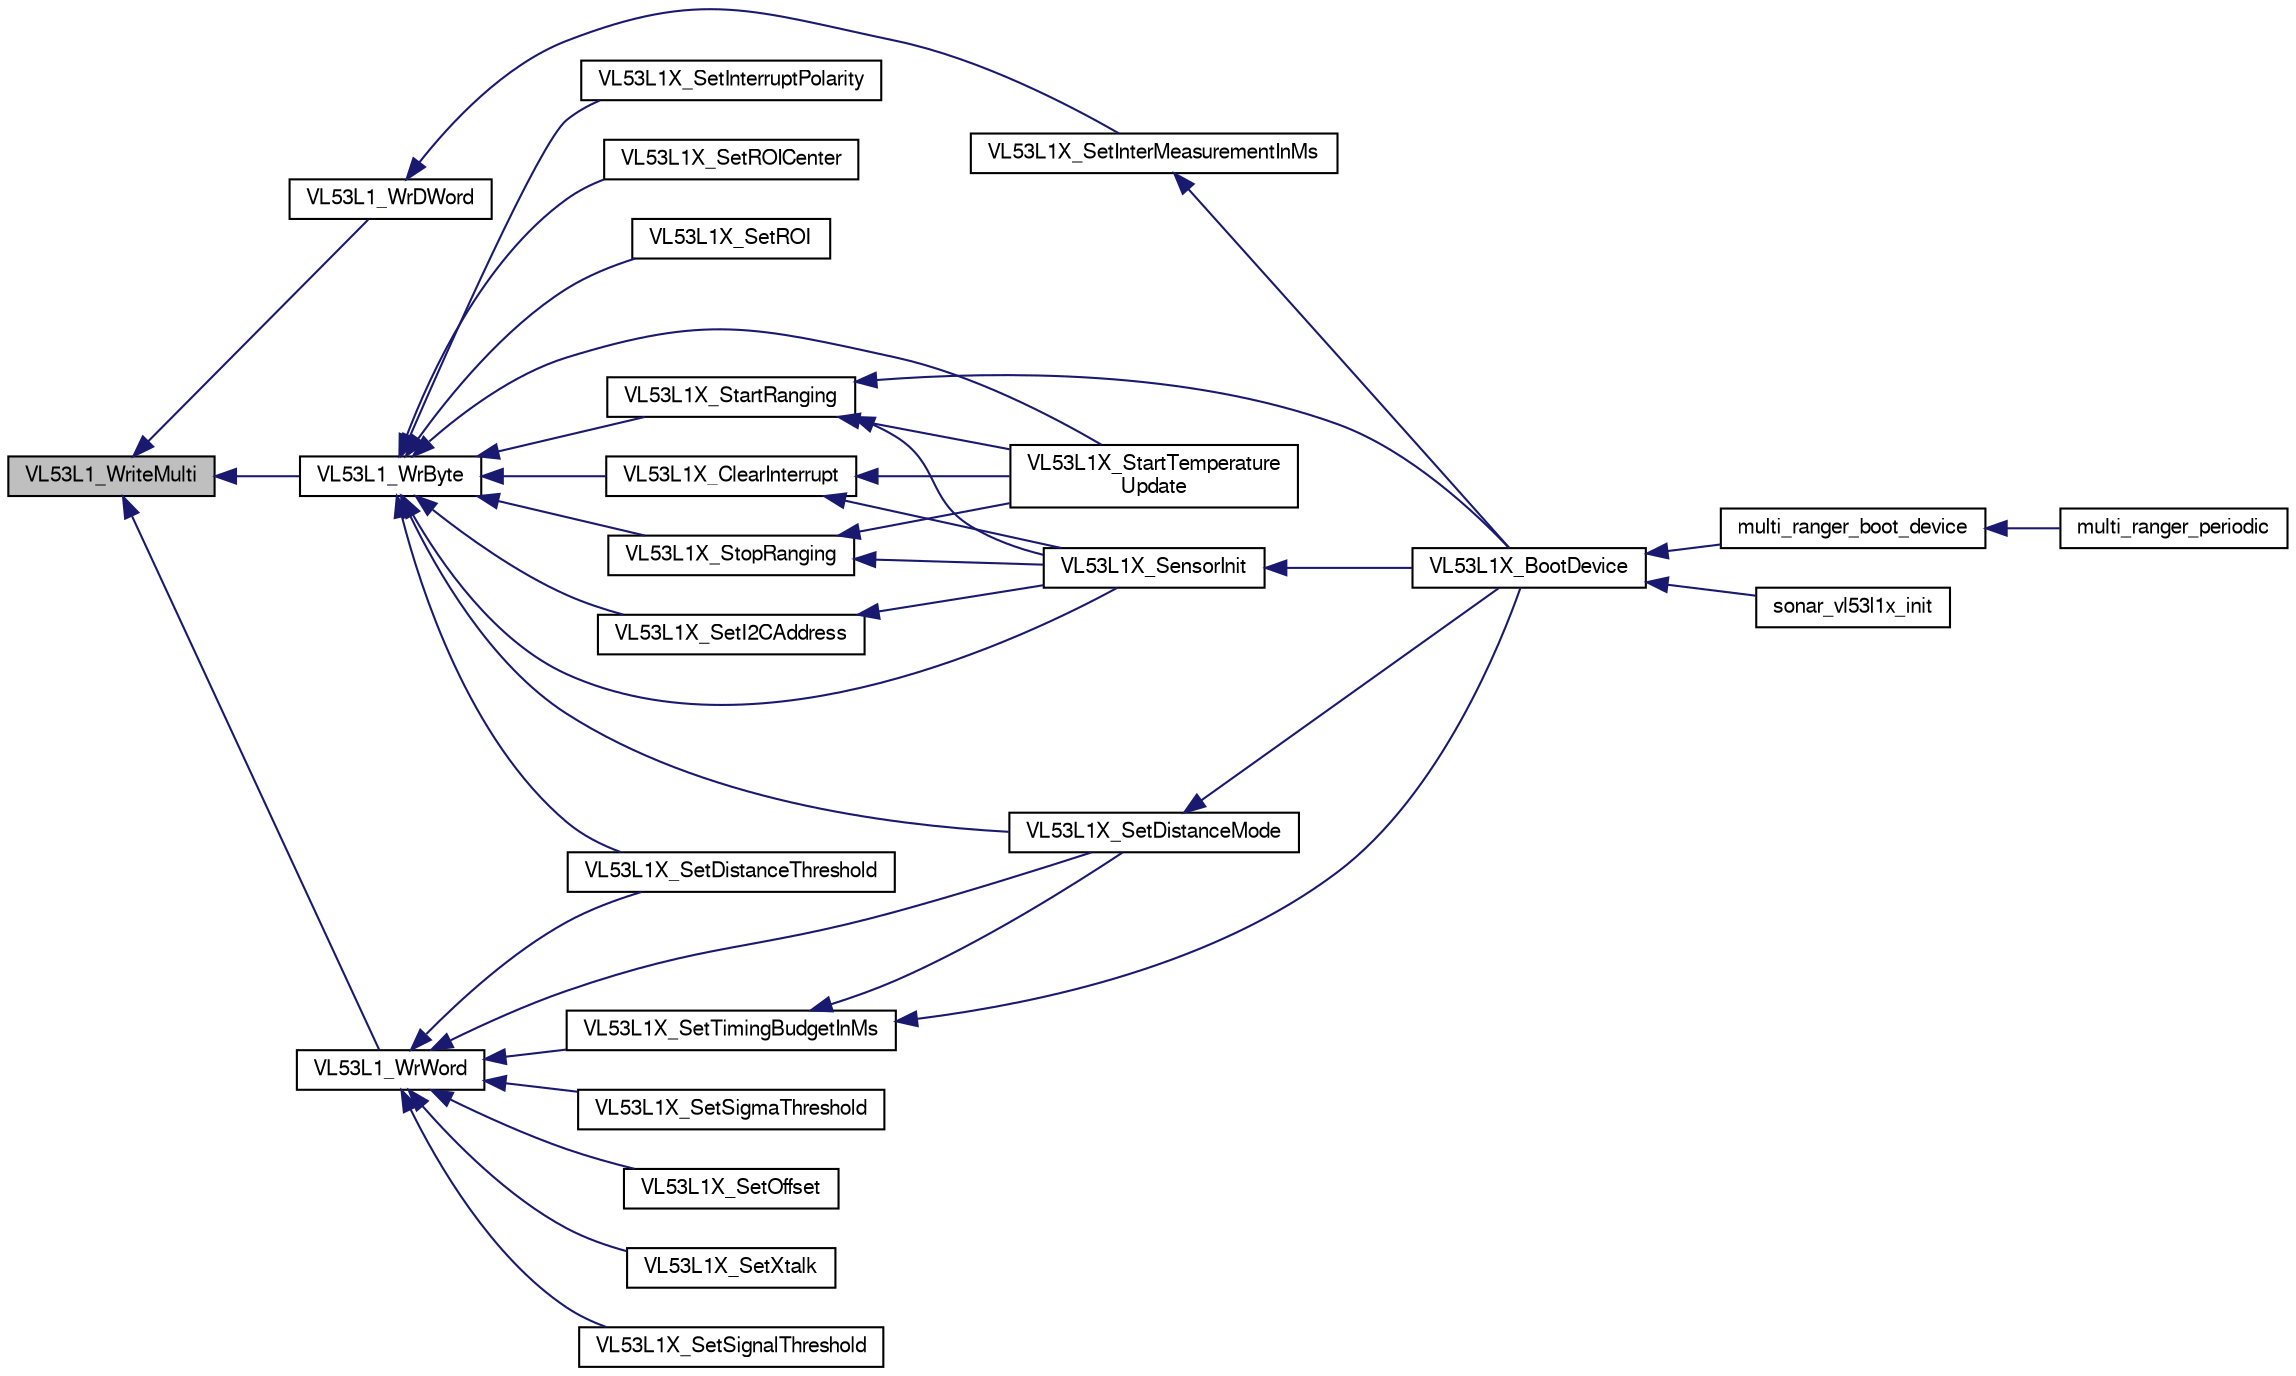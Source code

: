 digraph "VL53L1_WriteMulti"
{
  edge [fontname="FreeSans",fontsize="10",labelfontname="FreeSans",labelfontsize="10"];
  node [fontname="FreeSans",fontsize="10",shape=record];
  rankdir="LR";
  Node1 [label="VL53L1_WriteMulti",height=0.2,width=0.4,color="black", fillcolor="grey75", style="filled", fontcolor="black"];
  Node1 -> Node2 [dir="back",color="midnightblue",fontsize="10",style="solid",fontname="FreeSans"];
  Node2 [label="VL53L1_WrByte",height=0.2,width=0.4,color="black", fillcolor="white", style="filled",URL="$vl53l1__platform_8h.html#a6294ff6202e132dbf802617ba71ec5f8",tooltip="VL53L1_WrByte() definition. "];
  Node2 -> Node3 [dir="back",color="midnightblue",fontsize="10",style="solid",fontname="FreeSans"];
  Node3 [label="VL53L1X_SetI2CAddress",height=0.2,width=0.4,color="black", fillcolor="white", style="filled",URL="$vl53l1x__api_8h.html#a22490fbe5f4d08c51b1b420c3fd38341",tooltip="This function sets the sensor I2C address used in case multiple devices application, default address 0x52. "];
  Node3 -> Node4 [dir="back",color="midnightblue",fontsize="10",style="solid",fontname="FreeSans"];
  Node4 [label="VL53L1X_SensorInit",height=0.2,width=0.4,color="black", fillcolor="white", style="filled",URL="$vl53l1x__api_8h.html#a09f0e0407aa544559216b42f6745d5fa",tooltip="This function loads the 135 bytes default values to initialize the sensor. "];
  Node4 -> Node5 [dir="back",color="midnightblue",fontsize="10",style="solid",fontname="FreeSans"];
  Node5 [label="VL53L1X_BootDevice",height=0.2,width=0.4,color="black", fillcolor="white", style="filled",URL="$vl53l1x__api_8h.html#a4f5f0ac3cdbbcbc565f0babde7db4588",tooltip="Implement boot sequence of VL53L1 device as described in documentation See VL53L1X_SetTimingBudgetInM..."];
  Node5 -> Node6 [dir="back",color="midnightblue",fontsize="10",style="solid",fontname="FreeSans"];
  Node6 [label="multi_ranger_boot_device",height=0.2,width=0.4,color="black", fillcolor="white", style="filled",URL="$cf__deck__multi__ranger_8c.html#a63ef1a1fb2184ea792b37e6982099348",tooltip="Boot a device. "];
  Node6 -> Node7 [dir="back",color="midnightblue",fontsize="10",style="solid",fontname="FreeSans"];
  Node7 [label="multi_ranger_periodic",height=0.2,width=0.4,color="black", fillcolor="white", style="filled",URL="$cf__deck__multi__ranger_8h.html#ab23c504c8c7175c03a791e85d8c721a6",tooltip="Module periodic function. "];
  Node5 -> Node8 [dir="back",color="midnightblue",fontsize="10",style="solid",fontname="FreeSans"];
  Node8 [label="sonar_vl53l1x_init",height=0.2,width=0.4,color="black", fillcolor="white", style="filled",URL="$sonar__vl53l1x_8h.html#af22954043e5570ba94680eec7b483fa0"];
  Node2 -> Node4 [dir="back",color="midnightblue",fontsize="10",style="solid",fontname="FreeSans"];
  Node2 -> Node9 [dir="back",color="midnightblue",fontsize="10",style="solid",fontname="FreeSans"];
  Node9 [label="VL53L1X_ClearInterrupt",height=0.2,width=0.4,color="black", fillcolor="white", style="filled",URL="$vl53l1x__api_8h.html#aea03678f2d93224975c90e79ab210bb2",tooltip="This function clears the interrupt, to be called after a ranging data reading to arm the interrupt fo..."];
  Node9 -> Node4 [dir="back",color="midnightblue",fontsize="10",style="solid",fontname="FreeSans"];
  Node9 -> Node10 [dir="back",color="midnightblue",fontsize="10",style="solid",fontname="FreeSans"];
  Node10 [label="VL53L1X_StartTemperature\lUpdate",height=0.2,width=0.4,color="black", fillcolor="white", style="filled",URL="$vl53l1x__api_8h.html#afa096166165ff67887c9fd9f9dbdd691",tooltip="This function performs the temperature calibration. "];
  Node2 -> Node11 [dir="back",color="midnightblue",fontsize="10",style="solid",fontname="FreeSans"];
  Node11 [label="VL53L1X_SetInterruptPolarity",height=0.2,width=0.4,color="black", fillcolor="white", style="filled",URL="$vl53l1x__api_8h.html#a97c366aa4aa567c752f1d1bb6fc56cd3",tooltip="This function programs the interrupt polarity 1=active high (default), 0=active low. "];
  Node2 -> Node12 [dir="back",color="midnightblue",fontsize="10",style="solid",fontname="FreeSans"];
  Node12 [label="VL53L1X_StartRanging",height=0.2,width=0.4,color="black", fillcolor="white", style="filled",URL="$vl53l1x__api_8h.html#a5e8ca5c9b01cf3166f58495a93cd8358",tooltip="This function starts the ranging distance operation The ranging operation is continuous. "];
  Node12 -> Node4 [dir="back",color="midnightblue",fontsize="10",style="solid",fontname="FreeSans"];
  Node12 -> Node5 [dir="back",color="midnightblue",fontsize="10",style="solid",fontname="FreeSans"];
  Node12 -> Node10 [dir="back",color="midnightblue",fontsize="10",style="solid",fontname="FreeSans"];
  Node2 -> Node13 [dir="back",color="midnightblue",fontsize="10",style="solid",fontname="FreeSans"];
  Node13 [label="VL53L1X_StopRanging",height=0.2,width=0.4,color="black", fillcolor="white", style="filled",URL="$vl53l1x__api_8h.html#ac8080784997cc9a1c754998d1106715e",tooltip="This function stops the ranging. "];
  Node13 -> Node4 [dir="back",color="midnightblue",fontsize="10",style="solid",fontname="FreeSans"];
  Node13 -> Node10 [dir="back",color="midnightblue",fontsize="10",style="solid",fontname="FreeSans"];
  Node2 -> Node14 [dir="back",color="midnightblue",fontsize="10",style="solid",fontname="FreeSans"];
  Node14 [label="VL53L1X_SetDistanceMode",height=0.2,width=0.4,color="black", fillcolor="white", style="filled",URL="$vl53l1x__api_8h.html#a1bed9923a29d7a7521d8c8e9a96cf97d",tooltip="This function programs the distance mode (1=short, 2=long(default)). "];
  Node14 -> Node5 [dir="back",color="midnightblue",fontsize="10",style="solid",fontname="FreeSans"];
  Node2 -> Node15 [dir="back",color="midnightblue",fontsize="10",style="solid",fontname="FreeSans"];
  Node15 [label="VL53L1X_SetDistanceThreshold",height=0.2,width=0.4,color="black", fillcolor="white", style="filled",URL="$vl53l1x__api_8h.html#aab8c6715dd0a1e694e1e92cbf3dd8d2a",tooltip="This function programs the threshold detection mode Example: VL53L1X_SetDistanceThreshold(dev,100,300,0,1): Below 100  VL53L1X_SetDistanceThreshold(dev,100,300,1,1): Above 300  VL53L1X_SetDistanceThreshold(dev,100,300,2,1): Out of window  VL53L1X_SetDistanceThreshold(dev,100,300,3,1): In window  . "];
  Node2 -> Node16 [dir="back",color="midnightblue",fontsize="10",style="solid",fontname="FreeSans"];
  Node16 [label="VL53L1X_SetROICenter",height=0.2,width=0.4,color="black", fillcolor="white", style="filled",URL="$vl53l1x__api_8h.html#a4e4ee95b70dcb375cdc9f63e8434e41f",tooltip="This function programs the new user ROI center, please to be aware that there is no check in this fun..."];
  Node2 -> Node17 [dir="back",color="midnightblue",fontsize="10",style="solid",fontname="FreeSans"];
  Node17 [label="VL53L1X_SetROI",height=0.2,width=0.4,color="black", fillcolor="white", style="filled",URL="$vl53l1x__api_8h.html#ae65432b46f39bf17ccbf560b19632a45",tooltip="This function programs the ROI (Region of Interest) The ROI position is centered, only the ROI size c..."];
  Node2 -> Node10 [dir="back",color="midnightblue",fontsize="10",style="solid",fontname="FreeSans"];
  Node1 -> Node18 [dir="back",color="midnightblue",fontsize="10",style="solid",fontname="FreeSans"];
  Node18 [label="VL53L1_WrDWord",height=0.2,width=0.4,color="black", fillcolor="white", style="filled",URL="$vl53l1__platform_8h.html#aaf8f98b385ff1ea02ec04e27f0aaf9ed",tooltip="VL53L1_WrDWord() definition. "];
  Node18 -> Node19 [dir="back",color="midnightblue",fontsize="10",style="solid",fontname="FreeSans"];
  Node19 [label="VL53L1X_SetInterMeasurementInMs",height=0.2,width=0.4,color="black", fillcolor="white", style="filled",URL="$vl53l1x__api_8h.html#a2f9dc21891cedff85ec8465c3c9b9d66",tooltip="This function programs the Intermeasurement period in ms Intermeasurement period must be >/= timing b..."];
  Node19 -> Node5 [dir="back",color="midnightblue",fontsize="10",style="solid",fontname="FreeSans"];
  Node1 -> Node20 [dir="back",color="midnightblue",fontsize="10",style="solid",fontname="FreeSans"];
  Node20 [label="VL53L1_WrWord",height=0.2,width=0.4,color="black", fillcolor="white", style="filled",URL="$vl53l1__platform_8h.html#a1a8884f5596d0c5874f3ce00a49d997d",tooltip="VL53L1_WrWord() definition. "];
  Node20 -> Node21 [dir="back",color="midnightblue",fontsize="10",style="solid",fontname="FreeSans"];
  Node21 [label="VL53L1X_SetTimingBudgetInMs",height=0.2,width=0.4,color="black", fillcolor="white", style="filled",URL="$vl53l1x__api_8h.html#a96416653f93aa7e5b8ed954c8b9cdd9f",tooltip="This function programs the timing budget in ms. "];
  Node21 -> Node5 [dir="back",color="midnightblue",fontsize="10",style="solid",fontname="FreeSans"];
  Node21 -> Node14 [dir="back",color="midnightblue",fontsize="10",style="solid",fontname="FreeSans"];
  Node20 -> Node14 [dir="back",color="midnightblue",fontsize="10",style="solid",fontname="FreeSans"];
  Node20 -> Node22 [dir="back",color="midnightblue",fontsize="10",style="solid",fontname="FreeSans"];
  Node22 [label="VL53L1X_SetOffset",height=0.2,width=0.4,color="black", fillcolor="white", style="filled",URL="$vl53l1x__api_8h.html#a22c5366f94ec9329038f4690a9899b83",tooltip="This function programs the offset correction in mm. "];
  Node20 -> Node23 [dir="back",color="midnightblue",fontsize="10",style="solid",fontname="FreeSans"];
  Node23 [label="VL53L1X_SetXtalk",height=0.2,width=0.4,color="black", fillcolor="white", style="filled",URL="$vl53l1x__api_8h.html#a4e2cf4bc7b754a7026cf5855d4147e79",tooltip="This function programs the xtalk correction value in cps (Count Per Second). "];
  Node20 -> Node15 [dir="back",color="midnightblue",fontsize="10",style="solid",fontname="FreeSans"];
  Node20 -> Node24 [dir="back",color="midnightblue",fontsize="10",style="solid",fontname="FreeSans"];
  Node24 [label="VL53L1X_SetSignalThreshold",height=0.2,width=0.4,color="black", fillcolor="white", style="filled",URL="$vl53l1x__api_8h.html#aba49416067e675aa734c1151b102b1f6",tooltip="This function programs a new signal threshold in kcps (default=1024 kcps . "];
  Node20 -> Node25 [dir="back",color="midnightblue",fontsize="10",style="solid",fontname="FreeSans"];
  Node25 [label="VL53L1X_SetSigmaThreshold",height=0.2,width=0.4,color="black", fillcolor="white", style="filled",URL="$vl53l1x__api_8h.html#a52c909723a48ef79bce7e734eddde337",tooltip="This function programs a new sigma threshold in mm (default=15 mm) "];
}
